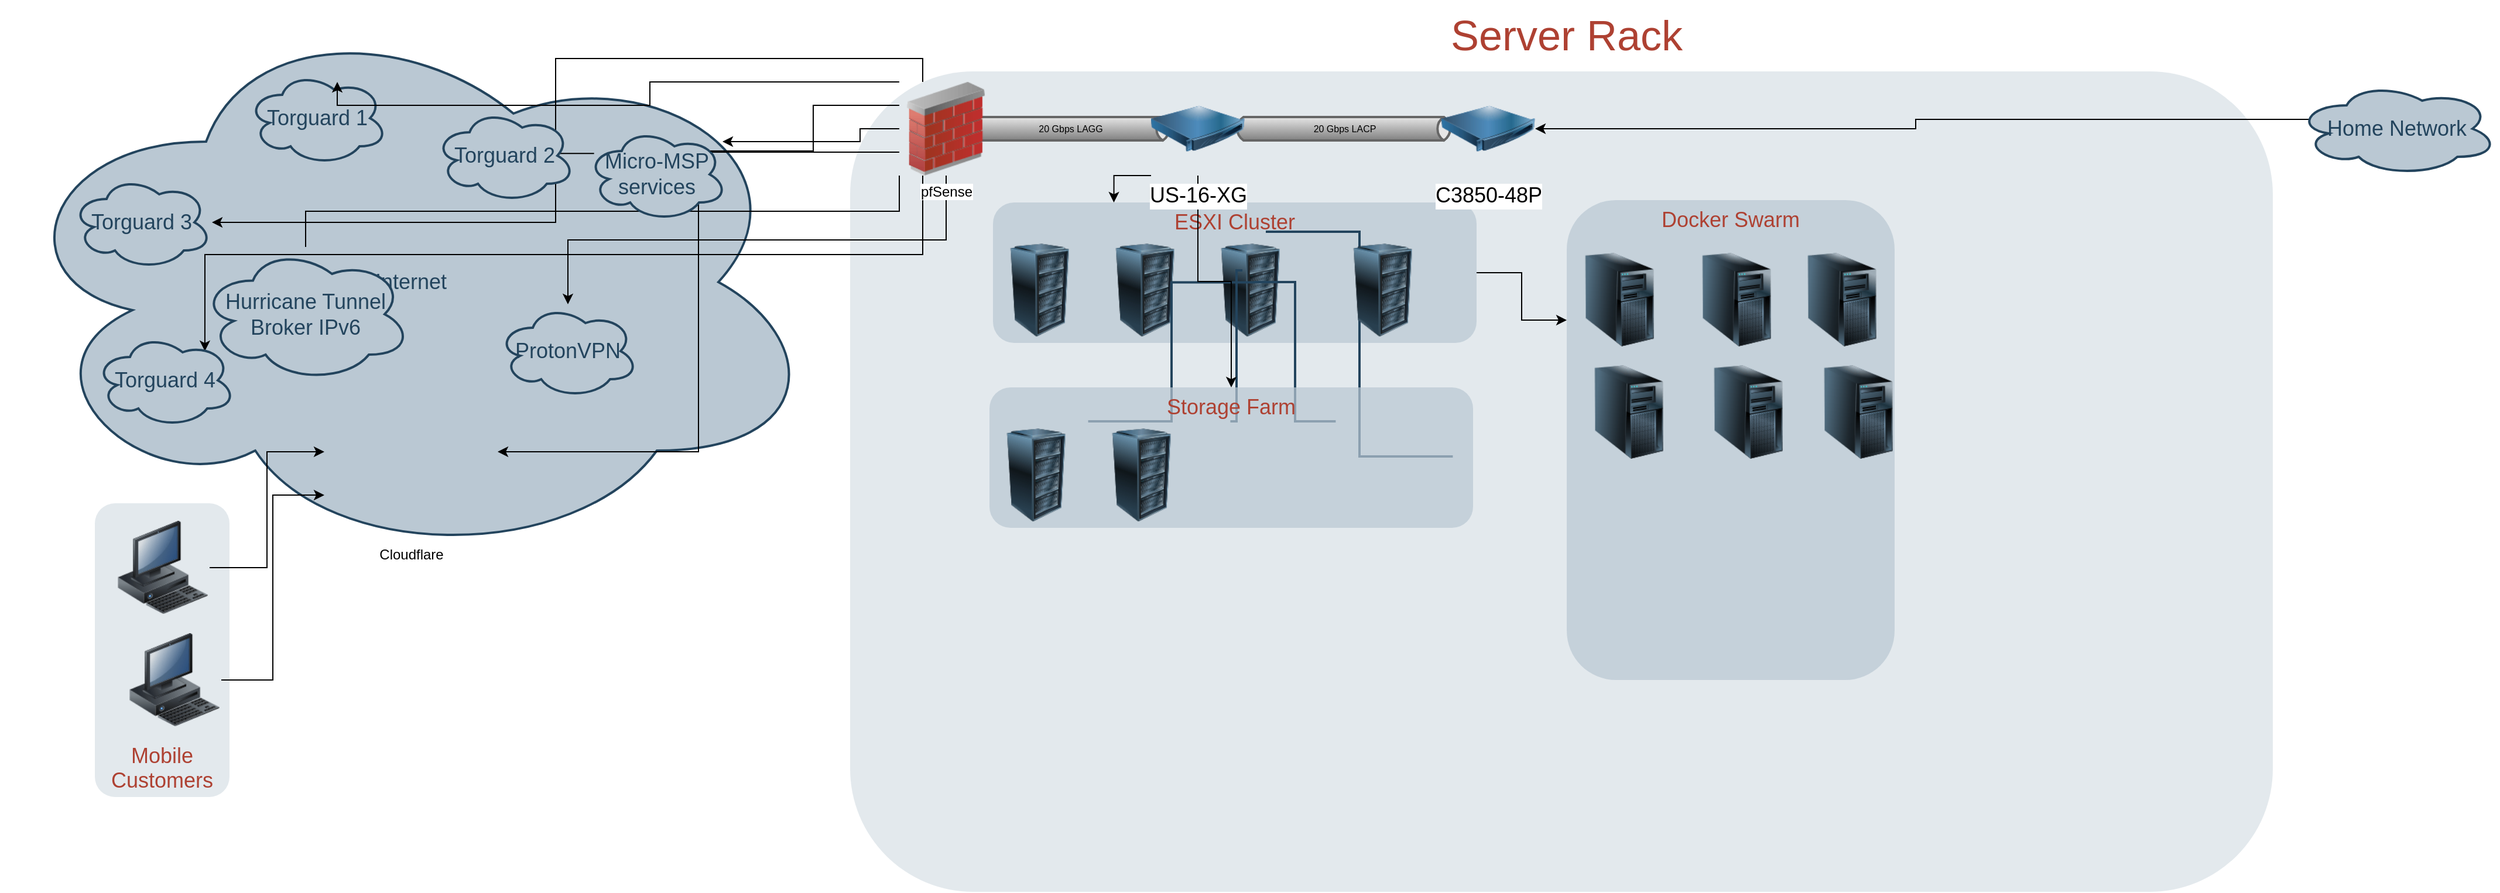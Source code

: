 <mxfile version="15.5.0" type="device"><diagram id="a45cf8ec-cd66-6f27-3ac3-be6e809c9e4a" name="Page-1"><mxGraphModel dx="2218" dy="951" grid="1" gridSize="10" guides="1" tooltips="1" connect="1" arrows="1" fold="1" page="1" pageScale="1" pageWidth="827" pageHeight="1169" background="none" math="0" shadow="0"><root><mxCell id="0"/><mxCell id="1" parent="0"/><mxCell id="3" value="" style="rounded=1;whiteSpace=wrap;html=1;shadow=0;strokeColor=none;fillColor=#BAC8D3;gradientColor=none;fontSize=18;fontColor=#F08705;opacity=40;fontStyle=0;strokeWidth=3;" parent="1" vertex="1"><mxGeometry x="215" y="70" width="1215" height="701" as="geometry"/></mxCell><mxCell id="_ZBVrjfWyOhfkwrAicai-172" style="edgeStyle=orthogonalEdgeStyle;rounded=0;orthogonalLoop=1;jettySize=auto;html=1;exitX=1;exitY=0.5;exitDx=0;exitDy=0;entryX=0;entryY=0.25;entryDx=0;entryDy=0;" edge="1" parent="1" source="7" target="8"><mxGeometry relative="1" as="geometry"/></mxCell><mxCell id="7" value="ESXI Cluster" style="rounded=1;whiteSpace=wrap;html=1;shadow=0;strokeColor=none;fillColor=#BAC8D3;gradientColor=none;fontSize=18;fontColor=#AE4132;verticalAlign=top;fontStyle=0;opacity=70;strokeWidth=3;" parent="1" vertex="1"><mxGeometry x="337" y="182" width="413" height="120" as="geometry"/></mxCell><mxCell id="8" value="Docker Swarm" style="rounded=1;whiteSpace=wrap;html=1;shadow=0;strokeColor=none;fillColor=#BAC8D3;gradientColor=none;fontSize=18;fontColor=#AE4132;verticalAlign=top;fontStyle=0;opacity=70;strokeWidth=3;" parent="1" vertex="1"><mxGeometry x="827" y="180" width="280" height="410" as="geometry"/></mxCell><mxCell id="OU1Akl8PPFRCoXZEZlV0-219" style="edgeStyle=orthogonalEdgeStyle;rounded=0;orthogonalLoop=1;jettySize=auto;html=1;exitX=0.07;exitY=0.4;exitDx=0;exitDy=0;exitPerimeter=0;entryX=1;entryY=0.5;entryDx=0;entryDy=0;" parent="1" source="18" target="OU1Akl8PPFRCoXZEZlV0-205" edge="1"><mxGeometry relative="1" as="geometry"/></mxCell><mxCell id="18" value="Home Network" style="ellipse;shape=cloud;whiteSpace=wrap;html=1;shadow=0;strokeColor=#23445D;fillColor=#BAC8D3;gradientColor=none;fontSize=18;fontColor=#23445D;gradientDirection=north;fontStyle=0;strokeWidth=2;" parent="1" vertex="1"><mxGeometry x="1450" y="79" width="172" height="80" as="geometry"/></mxCell><mxCell id="20" value="&lt;font color=&quot;#000000&quot;&gt;20 Gbps LAGG&lt;/font&gt;" style="strokeWidth=2;strokeColor=#666666;dashed=0;align=center;html=1;fontSize=8;shape=mxgraph.eip.messageChannel;shadow=0;fillColor=#FFFFFF;gradientColor=none;fontColor=#F08705;fontStyle=0" parent="1" vertex="1"><mxGeometry x="315" y="109" width="175" height="20" as="geometry"/></mxCell><mxCell id="39" value="" style="image;html=1;image=img/lib/clip_art/computers/Server_Rack_128x128.png;shadow=0;strokeColor=#000000;fillColor=#FFFFFF;gradientColor=none;fontSize=18;fontColor=#F08705;fontStyle=0" parent="1" vertex="1"><mxGeometry x="337" y="217" width="80" height="80" as="geometry"/></mxCell><mxCell id="40" value="" style="image;html=1;image=img/lib/clip_art/computers/Server_Rack_128x128.png;shadow=0;strokeColor=#000000;fillColor=#FFFFFF;gradientColor=none;fontSize=18;fontColor=#F08705;fontStyle=0" parent="1" vertex="1"><mxGeometry x="427" y="217" width="80" height="80" as="geometry"/></mxCell><mxCell id="41" value="" style="image;html=1;image=img/lib/clip_art/computers/Server_Rack_128x128.png;shadow=0;strokeColor=#000000;fillColor=#FFFFFF;gradientColor=none;fontSize=18;fontColor=#F08705;fontStyle=0" parent="1" vertex="1"><mxGeometry x="517" y="217" width="80" height="80" as="geometry"/></mxCell><mxCell id="42" value="" style="image;html=1;image=img/lib/clip_art/computers/Server_Tower_128x128.png;shadow=0;strokeColor=#000000;fillColor=#FFFFFF;gradientColor=none;fontSize=18;fontColor=#F08705;fontStyle=0" parent="1" vertex="1"><mxGeometry x="832" y="225" width="80" height="80" as="geometry"/></mxCell><mxCell id="43" value="" style="image;html=1;image=img/lib/clip_art/computers/Server_Tower_128x128.png;shadow=0;strokeColor=#000000;fillColor=#FFFFFF;gradientColor=none;fontSize=18;fontColor=#F08705;fontStyle=0" parent="1" vertex="1"><mxGeometry x="932" y="225" width="80" height="80" as="geometry"/></mxCell><mxCell id="44" value="" style="image;html=1;image=img/lib/clip_art/computers/Server_Tower_128x128.png;shadow=0;strokeColor=#000000;fillColor=#FFFFFF;gradientColor=none;fontSize=18;fontColor=#F08705;fontStyle=0" parent="1" vertex="1"><mxGeometry x="1022" y="225" width="80" height="80" as="geometry"/></mxCell><mxCell id="45" value="&lt;font color=&quot;#000000&quot;&gt;20 Gbps LACP&lt;/font&gt;" style="strokeWidth=2;strokeColor=#666666;dashed=0;align=center;html=1;fontSize=8;shape=mxgraph.eip.messageChannel;shadow=0;fillColor=#FFFFFF;gradientColor=none;fontColor=#F08705;fontStyle=0" parent="1" vertex="1"><mxGeometry x="543" y="109" width="187" height="20" as="geometry"/></mxCell><mxCell id="49" value="Internet" style="ellipse;shape=cloud;whiteSpace=wrap;html=1;shadow=0;strokeColor=#23445D;fillColor=#BAC8D3;gradientColor=none;fontSize=18;fontColor=#23445D;fontStyle=0;gradientDirection=north;strokeWidth=2;" parent="1" vertex="1"><mxGeometry x="-510" y="10" width="700" height="480" as="geometry"/></mxCell><mxCell id="50" value="Torguard 1" style="ellipse;shape=cloud;whiteSpace=wrap;html=1;shadow=0;strokeColor=#23445D;fillColor=#BAC8D3;gradientColor=none;fontSize=18;fontColor=#23445D;fontStyle=0;gradientDirection=north;strokeWidth=2;" parent="1" vertex="1"><mxGeometry x="-300" y="70" width="120" height="80" as="geometry"/></mxCell><mxCell id="91" value="" style="edgeStyle=elbowEdgeStyle;strokeWidth=2;rounded=0;endArrow=none;startArrow=none;startSize=10;endSize=10;dashed=0;html=1;strokeColor=#23445D;fontSize=18;fontColor=#F08705;startFill=0;endFill=0;fontStyle=0" parent="1" edge="1"><mxGeometry relative="1" as="geometry"><mxPoint x="539.714" y="369" as="sourcePoint"/><mxPoint x="550" y="240" as="targetPoint"/></mxGeometry></mxCell><mxCell id="92" value="" style="edgeStyle=elbowEdgeStyle;strokeWidth=2;rounded=0;endArrow=none;startArrow=none;startSize=10;endSize=10;dashed=0;html=1;strokeColor=#23445D;fontSize=18;fontColor=#F08705;startFill=0;endFill=0;fontStyle=0" parent="1" edge="1"><mxGeometry relative="1" as="geometry"><mxPoint x="629.714" y="369" as="sourcePoint"/><mxPoint x="560" y="250" as="targetPoint"/></mxGeometry></mxCell><mxCell id="93" value="" style="edgeStyle=elbowEdgeStyle;strokeWidth=2;rounded=0;endArrow=none;startArrow=none;startSize=10;endSize=10;dashed=0;html=1;strokeColor=#23445D;fontSize=18;fontColor=#F08705;startFill=0;endFill=0;fontStyle=0" parent="1" edge="1"><mxGeometry relative="1" as="geometry"><mxPoint x="570" y="207" as="sourcePoint"/><mxPoint x="729.714" y="399" as="targetPoint"/></mxGeometry></mxCell><mxCell id="152" value="" style="edgeStyle=elbowEdgeStyle;strokeWidth=2;rounded=0;endArrow=none;startArrow=none;startSize=10;endSize=10;dashed=0;html=1;strokeColor=#23445D;fontSize=18;fontColor=#F08705;startFill=0;endFill=0;fontStyle=0" parent="1" edge="1"><mxGeometry relative="1" as="geometry"><mxPoint x="418.286" y="369" as="sourcePoint"/><mxPoint x="560.58" y="250.304" as="targetPoint"/></mxGeometry></mxCell><mxCell id="OU1Akl8PPFRCoXZEZlV0-210" style="edgeStyle=orthogonalEdgeStyle;rounded=0;orthogonalLoop=1;jettySize=auto;html=1;exitX=0;exitY=1;exitDx=0;exitDy=0;entryX=0.25;entryY=0;entryDx=0;entryDy=0;" parent="1" source="162" target="7" edge="1"><mxGeometry relative="1" as="geometry"/></mxCell><mxCell id="OU1Akl8PPFRCoXZEZlV0-211" style="edgeStyle=orthogonalEdgeStyle;rounded=0;orthogonalLoop=1;jettySize=auto;html=1;exitX=0.5;exitY=1;exitDx=0;exitDy=0;entryX=0.5;entryY=0;entryDx=0;entryDy=0;" parent="1" source="162" target="OU1Akl8PPFRCoXZEZlV0-207" edge="1"><mxGeometry relative="1" as="geometry"/></mxCell><mxCell id="162" value="&lt;font color=&quot;#000000&quot;&gt;US-16-XG&lt;/font&gt;" style="image;html=1;image=img/lib/clip_art/networking/Concentrator_128x128.png;shadow=0;strokeColor=#000000;fillColor=#F2F2F2;gradientColor=none;fontSize=18;fontColor=#F08705;fontStyle=0" parent="1" vertex="1"><mxGeometry x="472" y="79" width="80" height="80" as="geometry"/></mxCell><mxCell id="168" value="Server Rack" style="text;html=1;strokeColor=none;fillColor=none;align=center;verticalAlign=middle;whiteSpace=wrap;overflow=hidden;shadow=0;fontSize=36;fontColor=#AE4132;fontStyle=0" parent="1" vertex="1"><mxGeometry x="137" y="15" width="1380" height="45" as="geometry"/></mxCell><mxCell id="171" style="edgeStyle=orthogonalEdgeStyle;rounded=0;jumpStyle=none;html=1;exitX=0;exitY=0.5;entryX=0;entryY=0.5;shadow=0;labelBackgroundColor=none;startArrow=none;startFill=0;endArrow=classic;endFill=1;endSize=6;jettySize=auto;orthogonalLoop=1;strokeColor=#23445D;strokeWidth=2;fillColor=#F08705;fontFamily=Helvetica;fontSize=14;fontColor=#F08705;align=left;fontStyle=0" parent="1" source="168" target="168" edge="1"><mxGeometry relative="1" as="geometry"/></mxCell><mxCell id="172" style="edgeStyle=orthogonalEdgeStyle;rounded=0;jumpStyle=none;html=1;exitX=0.75;exitY=0;entryX=0.75;entryY=0;shadow=0;labelBackgroundColor=none;startArrow=none;startFill=0;endArrow=classic;endFill=1;endSize=6;jettySize=auto;orthogonalLoop=1;strokeColor=#23445D;strokeWidth=2;fillColor=#F08705;fontFamily=Helvetica;fontSize=14;fontColor=#FFFFFF;align=left;fontStyle=0" parent="1" edge="1"><mxGeometry relative="1" as="geometry"><mxPoint x="980" y="97" as="sourcePoint"/><mxPoint x="980" y="97" as="targetPoint"/></mxGeometry></mxCell><mxCell id="OU1Akl8PPFRCoXZEZlV0-182" style="edgeStyle=orthogonalEdgeStyle;rounded=0;orthogonalLoop=1;jettySize=auto;html=1;exitX=0;exitY=0.5;exitDx=0;exitDy=0;entryX=0.88;entryY=0.25;entryDx=0;entryDy=0;entryPerimeter=0;" parent="1" source="OU1Akl8PPFRCoXZEZlV0-173" target="49" edge="1"><mxGeometry relative="1" as="geometry"/></mxCell><mxCell id="OU1Akl8PPFRCoXZEZlV0-183" style="edgeStyle=orthogonalEdgeStyle;rounded=0;orthogonalLoop=1;jettySize=auto;html=1;exitX=0.25;exitY=0;exitDx=0;exitDy=0;" parent="1" source="OU1Akl8PPFRCoXZEZlV0-173" target="OU1Akl8PPFRCoXZEZlV0-176" edge="1"><mxGeometry relative="1" as="geometry"/></mxCell><mxCell id="OU1Akl8PPFRCoXZEZlV0-184" style="edgeStyle=orthogonalEdgeStyle;rounded=0;orthogonalLoop=1;jettySize=auto;html=1;exitX=0;exitY=0;exitDx=0;exitDy=0;entryX=0.642;entryY=0.113;entryDx=0;entryDy=0;entryPerimeter=0;" parent="1" source="OU1Akl8PPFRCoXZEZlV0-173" target="50" edge="1"><mxGeometry relative="1" as="geometry"><Array as="points"><mxPoint x="44" y="79"/><mxPoint x="44" y="99"/></Array></mxGeometry></mxCell><mxCell id="OU1Akl8PPFRCoXZEZlV0-185" style="edgeStyle=orthogonalEdgeStyle;rounded=0;orthogonalLoop=1;jettySize=auto;html=1;exitX=0;exitY=0.25;exitDx=0;exitDy=0;entryX=0.88;entryY=0.25;entryDx=0;entryDy=0;entryPerimeter=0;startArrow=none;" parent="1" source="OU1Akl8PPFRCoXZEZlV0-180" target="OU1Akl8PPFRCoXZEZlV0-175" edge="1"><mxGeometry relative="1" as="geometry"/></mxCell><mxCell id="OU1Akl8PPFRCoXZEZlV0-186" style="edgeStyle=orthogonalEdgeStyle;rounded=0;orthogonalLoop=1;jettySize=auto;html=1;exitX=0;exitY=0.75;exitDx=0;exitDy=0;entryX=1;entryY=0.5;entryDx=0;entryDy=0;" parent="1" source="OU1Akl8PPFRCoXZEZlV0-173" target="OU1Akl8PPFRCoXZEZlV0-179" edge="1"><mxGeometry relative="1" as="geometry"/></mxCell><mxCell id="OU1Akl8PPFRCoXZEZlV0-188" style="edgeStyle=orthogonalEdgeStyle;rounded=0;orthogonalLoop=1;jettySize=auto;html=1;exitX=0.25;exitY=1;exitDx=0;exitDy=0;entryX=0.783;entryY=0.188;entryDx=0;entryDy=0;entryPerimeter=0;" parent="1" source="OU1Akl8PPFRCoXZEZlV0-173" target="OU1Akl8PPFRCoXZEZlV0-177" edge="1"><mxGeometry relative="1" as="geometry"/></mxCell><mxCell id="OU1Akl8PPFRCoXZEZlV0-192" style="edgeStyle=orthogonalEdgeStyle;rounded=0;orthogonalLoop=1;jettySize=auto;html=1;exitX=0.5;exitY=1;exitDx=0;exitDy=0;" parent="1" source="OU1Akl8PPFRCoXZEZlV0-173" target="OU1Akl8PPFRCoXZEZlV0-178" edge="1"><mxGeometry relative="1" as="geometry"/></mxCell><mxCell id="OU1Akl8PPFRCoXZEZlV0-173" value="pfSense" style="image;html=1;image=img/lib/clip_art/networking/Firewall_02_128x128.png" parent="1" vertex="1"><mxGeometry x="257" y="79" width="80" height="80" as="geometry"/></mxCell><mxCell id="OU1Akl8PPFRCoXZEZlV0-175" value="Torguard 2" style="ellipse;shape=cloud;whiteSpace=wrap;html=1;shadow=0;strokeColor=#23445D;fillColor=#BAC8D3;gradientColor=none;fontSize=18;fontColor=#23445D;fontStyle=0;gradientDirection=north;strokeWidth=2;" parent="1" vertex="1"><mxGeometry x="-140" y="102" width="120" height="80" as="geometry"/></mxCell><mxCell id="OU1Akl8PPFRCoXZEZlV0-176" value="Torguard 3" style="ellipse;shape=cloud;whiteSpace=wrap;html=1;shadow=0;strokeColor=#23445D;fillColor=#BAC8D3;gradientColor=none;fontSize=18;fontColor=#23445D;fontStyle=0;gradientDirection=north;strokeWidth=2;" parent="1" vertex="1"><mxGeometry x="-450" y="159" width="120" height="80" as="geometry"/></mxCell><mxCell id="OU1Akl8PPFRCoXZEZlV0-177" value="Torguard 4" style="ellipse;shape=cloud;whiteSpace=wrap;html=1;shadow=0;strokeColor=#23445D;fillColor=#BAC8D3;gradientColor=none;fontSize=18;fontColor=#23445D;fontStyle=0;gradientDirection=north;strokeWidth=2;" parent="1" vertex="1"><mxGeometry x="-430" y="294" width="120" height="80" as="geometry"/></mxCell><mxCell id="OU1Akl8PPFRCoXZEZlV0-178" value="ProtonVPN" style="ellipse;shape=cloud;whiteSpace=wrap;html=1;shadow=0;strokeColor=#23445D;fillColor=#BAC8D3;gradientColor=none;fontSize=18;fontColor=#23445D;fontStyle=0;gradientDirection=north;strokeWidth=2;" parent="1" vertex="1"><mxGeometry x="-86" y="269" width="120" height="80" as="geometry"/></mxCell><mxCell id="OU1Akl8PPFRCoXZEZlV0-179" value="Cloudflare" style="shape=image;html=1;verticalAlign=top;verticalLabelPosition=bottom;labelBackgroundColor=#ffffff;imageAspect=0;aspect=fixed;image=https://cdn4.iconfinder.com/data/icons/logos-brands-5/24/cloudflare-128.png" parent="1" vertex="1"><mxGeometry x="-234" y="321" width="148" height="148" as="geometry"/></mxCell><mxCell id="OU1Akl8PPFRCoXZEZlV0-189" value="Hurricane Tunnel Broker IPv6" style="ellipse;shape=cloud;whiteSpace=wrap;html=1;shadow=0;strokeColor=#23445D;fillColor=#BAC8D3;gradientColor=none;fontSize=18;fontColor=#23445D;fontStyle=0;gradientDirection=north;strokeWidth=2;" parent="1" vertex="1"><mxGeometry x="-340" y="220" width="180" height="115" as="geometry"/></mxCell><mxCell id="OU1Akl8PPFRCoXZEZlV0-190" value="" style="edgeStyle=orthogonalEdgeStyle;rounded=0;orthogonalLoop=1;jettySize=auto;html=1;exitX=0;exitY=1;exitDx=0;exitDy=0;endArrow=none;" parent="1" source="OU1Akl8PPFRCoXZEZlV0-173" target="OU1Akl8PPFRCoXZEZlV0-189" edge="1"><mxGeometry relative="1" as="geometry"><mxPoint x="257" y="159" as="sourcePoint"/><mxPoint x="-150" y="340" as="targetPoint"/></mxGeometry></mxCell><mxCell id="OU1Akl8PPFRCoXZEZlV0-180" value="Micro-MSP services" style="ellipse;shape=cloud;whiteSpace=wrap;html=1;shadow=0;strokeColor=#23445D;fillColor=#BAC8D3;gradientColor=none;fontSize=18;fontColor=#23445D;fontStyle=0;gradientDirection=north;strokeWidth=2;" parent="1" vertex="1"><mxGeometry x="-10" y="118" width="120" height="80" as="geometry"/></mxCell><mxCell id="OU1Akl8PPFRCoXZEZlV0-193" value="" style="edgeStyle=orthogonalEdgeStyle;rounded=0;orthogonalLoop=1;jettySize=auto;html=1;exitX=0;exitY=0.25;exitDx=0;exitDy=0;entryX=0.88;entryY=0.25;entryDx=0;entryDy=0;entryPerimeter=0;endArrow=none;" parent="1" source="OU1Akl8PPFRCoXZEZlV0-173" target="OU1Akl8PPFRCoXZEZlV0-180" edge="1"><mxGeometry relative="1" as="geometry"><mxPoint x="257" y="99" as="sourcePoint"/><mxPoint x="-34.4" y="122" as="targetPoint"/></mxGeometry></mxCell><mxCell id="OU1Akl8PPFRCoXZEZlV0-194" value="Mobile Customers" style="rounded=1;whiteSpace=wrap;html=1;shadow=0;strokeColor=none;fillColor=#BAC8D3;gradientColor=none;fontSize=18;fontColor=#AE4132;verticalAlign=bottom;fontStyle=0;opacity=40;strokeWidth=3;" parent="1" vertex="1"><mxGeometry x="-430" y="439" width="115" height="251" as="geometry"/></mxCell><mxCell id="OU1Akl8PPFRCoXZEZlV0-200" style="edgeStyle=orthogonalEdgeStyle;rounded=0;orthogonalLoop=1;jettySize=auto;html=1;exitX=1;exitY=0.5;exitDx=0;exitDy=0;" parent="1" source="OU1Akl8PPFRCoXZEZlV0-195" target="OU1Akl8PPFRCoXZEZlV0-179" edge="1"><mxGeometry relative="1" as="geometry"/></mxCell><mxCell id="OU1Akl8PPFRCoXZEZlV0-195" value="" style="image;html=1;image=img/lib/clip_art/computers/Workstation_128x128.png;shadow=0;strokeColor=#000000;fillColor=#FFFFFF;gradientColor=none;fontSize=18;fontColor=#F08705;fontStyle=0" parent="1" vertex="1"><mxGeometry x="-412" y="454" width="80" height="80" as="geometry"/></mxCell><mxCell id="OU1Akl8PPFRCoXZEZlV0-201" style="edgeStyle=orthogonalEdgeStyle;rounded=0;orthogonalLoop=1;jettySize=auto;html=1;exitX=1;exitY=0.5;exitDx=0;exitDy=0;entryX=0;entryY=0.75;entryDx=0;entryDy=0;" parent="1" source="OU1Akl8PPFRCoXZEZlV0-196" target="OU1Akl8PPFRCoXZEZlV0-179" edge="1"><mxGeometry relative="1" as="geometry"/></mxCell><mxCell id="OU1Akl8PPFRCoXZEZlV0-196" value="" style="image;html=1;image=img/lib/clip_art/computers/Workstation_128x128.png;shadow=0;strokeColor=#000000;fillColor=#FFFFFF;gradientColor=none;fontSize=18;fontColor=#F08705;fontStyle=0" parent="1" vertex="1"><mxGeometry x="-402" y="550" width="80" height="80" as="geometry"/></mxCell><mxCell id="OU1Akl8PPFRCoXZEZlV0-205" value="&lt;font color=&quot;#000000&quot;&gt;C3850-48P&lt;/font&gt;" style="image;html=1;image=img/lib/clip_art/networking/Concentrator_128x128.png;shadow=0;strokeColor=#000000;fillColor=#F2F2F2;gradientColor=none;fontSize=18;fontColor=#F08705;fontStyle=0" parent="1" vertex="1"><mxGeometry x="720" y="79" width="80" height="80" as="geometry"/></mxCell><mxCell id="OU1Akl8PPFRCoXZEZlV0-206" value="" style="image;html=1;image=img/lib/clip_art/computers/Server_Rack_128x128.png;shadow=0;strokeColor=#000000;fillColor=#FFFFFF;gradientColor=none;fontSize=18;fontColor=#F08705;fontStyle=0" parent="1" vertex="1"><mxGeometry x="630" y="217" width="80" height="80" as="geometry"/></mxCell><mxCell id="OU1Akl8PPFRCoXZEZlV0-207" value="Storage Farm" style="rounded=1;whiteSpace=wrap;html=1;shadow=0;strokeColor=none;fillColor=#BAC8D3;gradientColor=none;fontSize=18;fontColor=#AE4132;verticalAlign=top;fontStyle=0;opacity=70;strokeWidth=3;" parent="1" vertex="1"><mxGeometry x="334" y="340" width="413" height="120" as="geometry"/></mxCell><mxCell id="OU1Akl8PPFRCoXZEZlV0-208" value="" style="image;html=1;image=img/lib/clip_art/computers/Server_Rack_128x128.png;shadow=0;strokeColor=#000000;fillColor=#FFFFFF;gradientColor=none;fontSize=18;fontColor=#F08705;fontStyle=0" parent="1" vertex="1"><mxGeometry x="334" y="375" width="80" height="80" as="geometry"/></mxCell><mxCell id="OU1Akl8PPFRCoXZEZlV0-209" value="" style="image;html=1;image=img/lib/clip_art/computers/Server_Rack_128x128.png;shadow=0;strokeColor=#000000;fillColor=#FFFFFF;gradientColor=none;fontSize=18;fontColor=#F08705;fontStyle=0" parent="1" vertex="1"><mxGeometry x="424" y="375" width="80" height="80" as="geometry"/></mxCell><mxCell id="OU1Akl8PPFRCoXZEZlV0-212" value="" style="image;html=1;image=img/lib/clip_art/computers/Server_Tower_128x128.png;shadow=0;strokeColor=#000000;fillColor=#FFFFFF;gradientColor=none;fontSize=18;fontColor=#F08705;fontStyle=0" parent="1" vertex="1"><mxGeometry x="840" y="321" width="80" height="80" as="geometry"/></mxCell><mxCell id="OU1Akl8PPFRCoXZEZlV0-213" value="" style="image;html=1;image=img/lib/clip_art/computers/Server_Tower_128x128.png;shadow=0;strokeColor=#000000;fillColor=#FFFFFF;gradientColor=none;fontSize=18;fontColor=#F08705;fontStyle=0" parent="1" vertex="1"><mxGeometry x="942" y="321" width="80" height="80" as="geometry"/></mxCell><mxCell id="OU1Akl8PPFRCoXZEZlV0-214" value="" style="image;html=1;image=img/lib/clip_art/computers/Server_Tower_128x128.png;shadow=0;strokeColor=#000000;fillColor=#FFFFFF;gradientColor=none;fontSize=18;fontColor=#F08705;fontStyle=0" parent="1" vertex="1"><mxGeometry x="1036" y="321" width="80" height="80" as="geometry"/></mxCell><mxCell id="OU1Akl8PPFRCoXZEZlV0-215" value="" style="shape=image;html=1;verticalAlign=top;verticalLabelPosition=bottom;labelBackgroundColor=#ffffff;imageAspect=0;aspect=fixed;image=https://cdn4.iconfinder.com/data/icons/logos-and-brands/512/272_Raspberry_Pi_logo-128.png" parent="1" vertex="1"><mxGeometry x="842" y="412" width="78" height="78" as="geometry"/></mxCell><mxCell id="OU1Akl8PPFRCoXZEZlV0-216" value="" style="shape=image;html=1;verticalAlign=top;verticalLabelPosition=bottom;labelBackgroundColor=#ffffff;imageAspect=0;aspect=fixed;image=https://cdn4.iconfinder.com/data/icons/logos-and-brands/512/272_Raspberry_Pi_logo-128.png" parent="1" vertex="1"><mxGeometry x="944" y="412" width="78" height="78" as="geometry"/></mxCell><mxCell id="OU1Akl8PPFRCoXZEZlV0-217" value="" style="shape=image;html=1;verticalAlign=top;verticalLabelPosition=bottom;labelBackgroundColor=#ffffff;imageAspect=0;aspect=fixed;image=https://cdn4.iconfinder.com/data/icons/logos-and-brands/512/272_Raspberry_Pi_logo-128.png" parent="1" vertex="1"><mxGeometry x="1029" y="412" width="78" height="78" as="geometry"/></mxCell><mxCell id="OU1Akl8PPFRCoXZEZlV0-218" value="" style="shape=image;html=1;verticalAlign=top;verticalLabelPosition=bottom;labelBackgroundColor=#ffffff;imageAspect=0;aspect=fixed;image=https://cdn4.iconfinder.com/data/icons/logos-and-brands/512/272_Raspberry_Pi_logo-128.png" parent="1" vertex="1"><mxGeometry x="842" y="499" width="78" height="78" as="geometry"/></mxCell></root></mxGraphModel></diagram></mxfile>